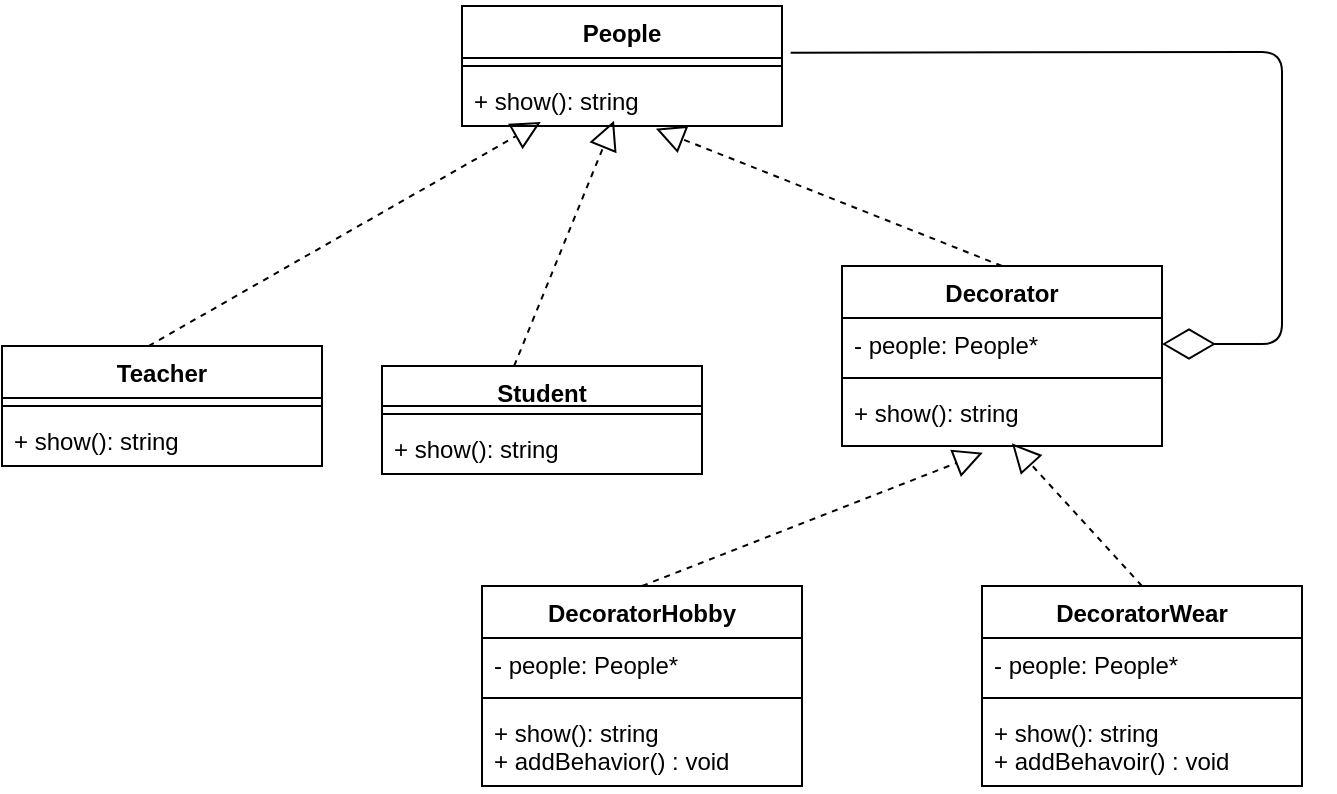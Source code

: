<mxfile version="14.9.6" type="github">
  <diagram id="McKbR2dXPlL0F81DNsXk" name="Page-1">
    <mxGraphModel dx="749" dy="402" grid="1" gridSize="10" guides="1" tooltips="1" connect="1" arrows="1" fold="1" page="1" pageScale="1" pageWidth="827" pageHeight="1169" math="0" shadow="0">
      <root>
        <mxCell id="0" />
        <mxCell id="1" parent="0" />
        <mxCell id="pYkE5JI-TAs2sIX5RG_B-12" value="Student" style="swimlane;fontStyle=1;align=center;verticalAlign=top;childLayout=stackLayout;horizontal=1;startSize=20;horizontalStack=0;resizeParent=1;resizeParentMax=0;resizeLast=0;collapsible=1;marginBottom=0;" vertex="1" parent="1">
          <mxGeometry x="220" y="640" width="160" height="54" as="geometry">
            <mxRectangle x="240" y="470" width="70" height="26" as="alternateBounds" />
          </mxGeometry>
        </mxCell>
        <mxCell id="pYkE5JI-TAs2sIX5RG_B-14" value="" style="line;strokeWidth=1;fillColor=none;align=left;verticalAlign=middle;spacingTop=-1;spacingLeft=3;spacingRight=3;rotatable=0;labelPosition=right;points=[];portConstraint=eastwest;" vertex="1" parent="pYkE5JI-TAs2sIX5RG_B-12">
          <mxGeometry y="20" width="160" height="8" as="geometry" />
        </mxCell>
        <mxCell id="pYkE5JI-TAs2sIX5RG_B-15" value="+ show(): string" style="text;strokeColor=none;fillColor=none;align=left;verticalAlign=top;spacingLeft=4;spacingRight=4;overflow=hidden;rotatable=0;points=[[0,0.5],[1,0.5]];portConstraint=eastwest;" vertex="1" parent="pYkE5JI-TAs2sIX5RG_B-12">
          <mxGeometry y="28" width="160" height="26" as="geometry" />
        </mxCell>
        <mxCell id="pYkE5JI-TAs2sIX5RG_B-16" value="Teacher" style="swimlane;fontStyle=1;align=center;verticalAlign=top;childLayout=stackLayout;horizontal=1;startSize=26;horizontalStack=0;resizeParent=1;resizeParentMax=0;resizeLast=0;collapsible=1;marginBottom=0;" vertex="1" parent="1">
          <mxGeometry x="30" y="630" width="160" height="60" as="geometry">
            <mxRectangle x="240" y="470" width="70" height="26" as="alternateBounds" />
          </mxGeometry>
        </mxCell>
        <mxCell id="pYkE5JI-TAs2sIX5RG_B-18" value="" style="line;strokeWidth=1;fillColor=none;align=left;verticalAlign=middle;spacingTop=-1;spacingLeft=3;spacingRight=3;rotatable=0;labelPosition=right;points=[];portConstraint=eastwest;" vertex="1" parent="pYkE5JI-TAs2sIX5RG_B-16">
          <mxGeometry y="26" width="160" height="8" as="geometry" />
        </mxCell>
        <mxCell id="pYkE5JI-TAs2sIX5RG_B-19" value="+ show(): string" style="text;strokeColor=none;fillColor=none;align=left;verticalAlign=top;spacingLeft=4;spacingRight=4;overflow=hidden;rotatable=0;points=[[0,0.5],[1,0.5]];portConstraint=eastwest;" vertex="1" parent="pYkE5JI-TAs2sIX5RG_B-16">
          <mxGeometry y="34" width="160" height="26" as="geometry" />
        </mxCell>
        <mxCell id="pYkE5JI-TAs2sIX5RG_B-27" value="People" style="swimlane;fontStyle=1;align=center;verticalAlign=top;childLayout=stackLayout;horizontal=1;startSize=26;horizontalStack=0;resizeParent=1;resizeParentMax=0;resizeLast=0;collapsible=1;marginBottom=0;" vertex="1" parent="1">
          <mxGeometry x="260" y="460" width="160" height="60" as="geometry">
            <mxRectangle x="240" y="470" width="70" height="26" as="alternateBounds" />
          </mxGeometry>
        </mxCell>
        <mxCell id="pYkE5JI-TAs2sIX5RG_B-29" value="" style="line;strokeWidth=1;fillColor=none;align=left;verticalAlign=middle;spacingTop=-1;spacingLeft=3;spacingRight=3;rotatable=0;labelPosition=right;points=[];portConstraint=eastwest;" vertex="1" parent="pYkE5JI-TAs2sIX5RG_B-27">
          <mxGeometry y="26" width="160" height="8" as="geometry" />
        </mxCell>
        <mxCell id="pYkE5JI-TAs2sIX5RG_B-30" value="+ show(): string" style="text;strokeColor=none;fillColor=none;align=left;verticalAlign=top;spacingLeft=4;spacingRight=4;overflow=hidden;rotatable=0;points=[[0,0.5],[1,0.5]];portConstraint=eastwest;" vertex="1" parent="pYkE5JI-TAs2sIX5RG_B-27">
          <mxGeometry y="34" width="160" height="26" as="geometry" />
        </mxCell>
        <mxCell id="pYkE5JI-TAs2sIX5RG_B-36" value="" style="endArrow=block;dashed=1;endFill=0;endSize=12;html=1;entryX=0.475;entryY=0.897;entryDx=0;entryDy=0;entryPerimeter=0;exitX=0.413;exitY=0;exitDx=0;exitDy=0;exitPerimeter=0;" edge="1" parent="1" source="pYkE5JI-TAs2sIX5RG_B-12" target="pYkE5JI-TAs2sIX5RG_B-30">
          <mxGeometry width="160" relative="1" as="geometry">
            <mxPoint x="320" y="630" as="sourcePoint" />
            <mxPoint x="480" y="630" as="targetPoint" />
          </mxGeometry>
        </mxCell>
        <mxCell id="pYkE5JI-TAs2sIX5RG_B-38" value="" style="endArrow=block;dashed=1;endFill=0;endSize=12;html=1;exitX=0.458;exitY=0;exitDx=0;exitDy=0;exitPerimeter=0;entryX=0.246;entryY=0.923;entryDx=0;entryDy=0;entryPerimeter=0;" edge="1" parent="1" source="pYkE5JI-TAs2sIX5RG_B-16" target="pYkE5JI-TAs2sIX5RG_B-30">
          <mxGeometry width="160" relative="1" as="geometry">
            <mxPoint x="334" y="585" as="sourcePoint" />
            <mxPoint x="200" y="550" as="targetPoint" />
          </mxGeometry>
        </mxCell>
        <mxCell id="pYkE5JI-TAs2sIX5RG_B-40" value="Decorator" style="swimlane;fontStyle=1;align=center;verticalAlign=top;childLayout=stackLayout;horizontal=1;startSize=26;horizontalStack=0;resizeParent=1;resizeParentMax=0;resizeLast=0;collapsible=1;marginBottom=0;" vertex="1" parent="1">
          <mxGeometry x="450" y="590" width="160" height="90" as="geometry" />
        </mxCell>
        <mxCell id="pYkE5JI-TAs2sIX5RG_B-41" value="- people: People*" style="text;strokeColor=none;fillColor=none;align=left;verticalAlign=top;spacingLeft=4;spacingRight=4;overflow=hidden;rotatable=0;points=[[0,0.5],[1,0.5]];portConstraint=eastwest;" vertex="1" parent="pYkE5JI-TAs2sIX5RG_B-40">
          <mxGeometry y="26" width="160" height="26" as="geometry" />
        </mxCell>
        <mxCell id="pYkE5JI-TAs2sIX5RG_B-42" value="" style="line;strokeWidth=1;fillColor=none;align=left;verticalAlign=middle;spacingTop=-1;spacingLeft=3;spacingRight=3;rotatable=0;labelPosition=right;points=[];portConstraint=eastwest;" vertex="1" parent="pYkE5JI-TAs2sIX5RG_B-40">
          <mxGeometry y="52" width="160" height="8" as="geometry" />
        </mxCell>
        <mxCell id="pYkE5JI-TAs2sIX5RG_B-43" value="+ show(): string" style="text;strokeColor=none;fillColor=none;align=left;verticalAlign=top;spacingLeft=4;spacingRight=4;overflow=hidden;rotatable=0;points=[[0,0.5],[1,0.5]];portConstraint=eastwest;" vertex="1" parent="pYkE5JI-TAs2sIX5RG_B-40">
          <mxGeometry y="60" width="160" height="30" as="geometry" />
        </mxCell>
        <mxCell id="pYkE5JI-TAs2sIX5RG_B-48" value="DecoratorWear" style="swimlane;fontStyle=1;align=center;verticalAlign=top;childLayout=stackLayout;horizontal=1;startSize=26;horizontalStack=0;resizeParent=1;resizeParentMax=0;resizeLast=0;collapsible=1;marginBottom=0;" vertex="1" parent="1">
          <mxGeometry x="520" y="750" width="160" height="100" as="geometry" />
        </mxCell>
        <mxCell id="pYkE5JI-TAs2sIX5RG_B-49" value="- people: People*" style="text;strokeColor=none;fillColor=none;align=left;verticalAlign=top;spacingLeft=4;spacingRight=4;overflow=hidden;rotatable=0;points=[[0,0.5],[1,0.5]];portConstraint=eastwest;" vertex="1" parent="pYkE5JI-TAs2sIX5RG_B-48">
          <mxGeometry y="26" width="160" height="26" as="geometry" />
        </mxCell>
        <mxCell id="pYkE5JI-TAs2sIX5RG_B-50" value="" style="line;strokeWidth=1;fillColor=none;align=left;verticalAlign=middle;spacingTop=-1;spacingLeft=3;spacingRight=3;rotatable=0;labelPosition=right;points=[];portConstraint=eastwest;" vertex="1" parent="pYkE5JI-TAs2sIX5RG_B-48">
          <mxGeometry y="52" width="160" height="8" as="geometry" />
        </mxCell>
        <mxCell id="pYkE5JI-TAs2sIX5RG_B-51" value="+ show(): string&#xa;+ addBehavoir() : void" style="text;strokeColor=none;fillColor=none;align=left;verticalAlign=top;spacingLeft=4;spacingRight=4;overflow=hidden;rotatable=0;points=[[0,0.5],[1,0.5]];portConstraint=eastwest;" vertex="1" parent="pYkE5JI-TAs2sIX5RG_B-48">
          <mxGeometry y="60" width="160" height="40" as="geometry" />
        </mxCell>
        <mxCell id="pYkE5JI-TAs2sIX5RG_B-52" value="DecoratorHobby" style="swimlane;fontStyle=1;align=center;verticalAlign=top;childLayout=stackLayout;horizontal=1;startSize=26;horizontalStack=0;resizeParent=1;resizeParentMax=0;resizeLast=0;collapsible=1;marginBottom=0;" vertex="1" parent="1">
          <mxGeometry x="270" y="750" width="160" height="100" as="geometry" />
        </mxCell>
        <mxCell id="pYkE5JI-TAs2sIX5RG_B-53" value="- people: People*" style="text;strokeColor=none;fillColor=none;align=left;verticalAlign=top;spacingLeft=4;spacingRight=4;overflow=hidden;rotatable=0;points=[[0,0.5],[1,0.5]];portConstraint=eastwest;" vertex="1" parent="pYkE5JI-TAs2sIX5RG_B-52">
          <mxGeometry y="26" width="160" height="26" as="geometry" />
        </mxCell>
        <mxCell id="pYkE5JI-TAs2sIX5RG_B-54" value="" style="line;strokeWidth=1;fillColor=none;align=left;verticalAlign=middle;spacingTop=-1;spacingLeft=3;spacingRight=3;rotatable=0;labelPosition=right;points=[];portConstraint=eastwest;" vertex="1" parent="pYkE5JI-TAs2sIX5RG_B-52">
          <mxGeometry y="52" width="160" height="8" as="geometry" />
        </mxCell>
        <mxCell id="pYkE5JI-TAs2sIX5RG_B-55" value="+ show(): string&#xa;+ addBehavior() : void" style="text;strokeColor=none;fillColor=none;align=left;verticalAlign=top;spacingLeft=4;spacingRight=4;overflow=hidden;rotatable=0;points=[[0,0.5],[1,0.5]];portConstraint=eastwest;" vertex="1" parent="pYkE5JI-TAs2sIX5RG_B-52">
          <mxGeometry y="60" width="160" height="40" as="geometry" />
        </mxCell>
        <mxCell id="pYkE5JI-TAs2sIX5RG_B-57" value="" style="endArrow=block;dashed=1;endFill=0;endSize=12;html=1;exitX=0.5;exitY=0;exitDx=0;exitDy=0;entryX=0.44;entryY=1.111;entryDx=0;entryDy=0;entryPerimeter=0;" edge="1" parent="1" source="pYkE5JI-TAs2sIX5RG_B-52" target="pYkE5JI-TAs2sIX5RG_B-43">
          <mxGeometry width="160" relative="1" as="geometry">
            <mxPoint x="270" y="710" as="sourcePoint" />
            <mxPoint x="430" y="710" as="targetPoint" />
          </mxGeometry>
        </mxCell>
        <mxCell id="pYkE5JI-TAs2sIX5RG_B-59" value="" style="endArrow=block;dashed=1;endFill=0;endSize=12;html=1;exitX=0.5;exitY=0;exitDx=0;exitDy=0;entryX=0.531;entryY=0.956;entryDx=0;entryDy=0;entryPerimeter=0;" edge="1" parent="1" source="pYkE5JI-TAs2sIX5RG_B-48" target="pYkE5JI-TAs2sIX5RG_B-43">
          <mxGeometry width="160" relative="1" as="geometry">
            <mxPoint x="270" y="710" as="sourcePoint" />
            <mxPoint x="430" y="710" as="targetPoint" />
          </mxGeometry>
        </mxCell>
        <mxCell id="pYkE5JI-TAs2sIX5RG_B-60" value="" style="endArrow=block;dashed=1;endFill=0;endSize=12;html=1;exitX=0.5;exitY=0;exitDx=0;exitDy=0;entryX=0.606;entryY=1.051;entryDx=0;entryDy=0;entryPerimeter=0;" edge="1" parent="1" source="pYkE5JI-TAs2sIX5RG_B-40" target="pYkE5JI-TAs2sIX5RG_B-30">
          <mxGeometry width="160" relative="1" as="geometry">
            <mxPoint x="270" y="710" as="sourcePoint" />
            <mxPoint x="430" y="710" as="targetPoint" />
          </mxGeometry>
        </mxCell>
        <mxCell id="pYkE5JI-TAs2sIX5RG_B-63" value="" style="endArrow=diamondThin;endFill=0;endSize=24;html=1;entryX=1;entryY=0.5;entryDx=0;entryDy=0;exitX=1.027;exitY=0.389;exitDx=0;exitDy=0;exitPerimeter=0;" edge="1" parent="1" source="pYkE5JI-TAs2sIX5RG_B-27" target="pYkE5JI-TAs2sIX5RG_B-41">
          <mxGeometry width="160" relative="1" as="geometry">
            <mxPoint x="270" y="510" as="sourcePoint" />
            <mxPoint x="430" y="510" as="targetPoint" />
            <Array as="points">
              <mxPoint x="670" y="483" />
              <mxPoint x="670" y="629" />
            </Array>
          </mxGeometry>
        </mxCell>
      </root>
    </mxGraphModel>
  </diagram>
</mxfile>

